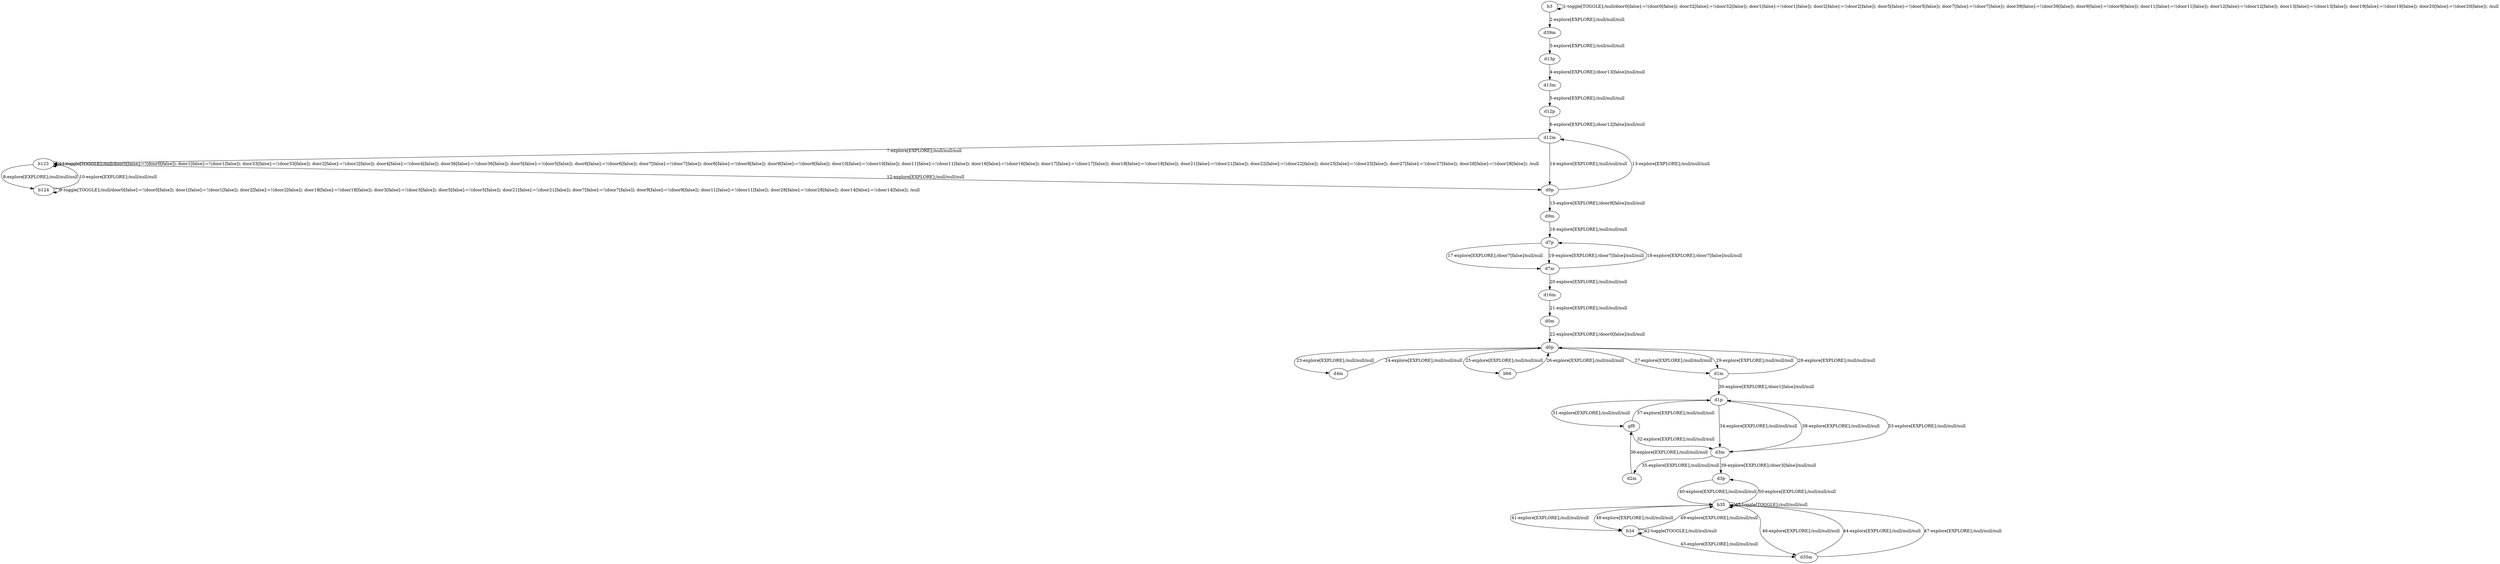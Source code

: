 # Total number of goals covered by this test: 3
# b34 --> b34
# d3p --> b35
# b34 --> d35m

digraph g {
"b3" -> "b3" [label = "1-toggle[TOGGLE];/null/door0[false]:=!(door0[false]); door32[false]:=!(door32[false]); door1[false]:=!(door1[false]); door2[false]:=!(door2[false]); door5[false]:=!(door5[false]); door7[false]:=!(door7[false]); door39[false]:=!(door39[false]); door9[false]:=!(door9[false]); door11[false]:=!(door11[false]); door12[false]:=!(door12[false]); door13[false]:=!(door13[false]); door19[false]:=!(door19[false]); door20[false]:=!(door20[false]); /null"];
"b3" -> "d39m" [label = "2-explore[EXPLORE];/null/null/null"];
"d39m" -> "d13p" [label = "3-explore[EXPLORE];/null/null/null"];
"d13p" -> "d13m" [label = "4-explore[EXPLORE];/door13[false]/null/null"];
"d13m" -> "d12p" [label = "5-explore[EXPLORE];/null/null/null"];
"d12p" -> "d12m" [label = "6-explore[EXPLORE];/door12[false]/null/null"];
"d12m" -> "b123" [label = "7-explore[EXPLORE];/null/null/null"];
"b123" -> "b124" [label = "8-explore[EXPLORE];/null/null/null"];
"b124" -> "b124" [label = "9-toggle[TOGGLE];/null/door0[false]:=!(door0[false]); door1[false]:=!(door1[false]); door2[false]:=!(door2[false]); door18[false]:=!(door18[false]); door3[false]:=!(door3[false]); door5[false]:=!(door5[false]); door21[false]:=!(door21[false]); door7[false]:=!(door7[false]); door9[false]:=!(door9[false]); door11[false]:=!(door11[false]); door28[false]:=!(door28[false]); door14[false]:=!(door14[false]); /null"];
"b124" -> "b123" [label = "10-explore[EXPLORE];/null/null/null"];
"b123" -> "b123" [label = "11-toggle[TOGGLE];/null/door0[false]:=!(door0[false]); door1[false]:=!(door1[false]); door33[false]:=!(door33[false]); door2[false]:=!(door2[false]); door4[false]:=!(door4[false]); door36[false]:=!(door36[false]); door5[false]:=!(door5[false]); door6[false]:=!(door6[false]); door7[false]:=!(door7[false]); door8[false]:=!(door8[false]); door9[false]:=!(door9[false]); door10[false]:=!(door10[false]); door11[false]:=!(door11[false]); door16[false]:=!(door16[false]); door17[false]:=!(door17[false]); door18[false]:=!(door18[false]); door21[false]:=!(door21[false]); door22[false]:=!(door22[false]); door25[false]:=!(door25[false]); door27[false]:=!(door27[false]); door28[false]:=!(door28[false]); /null"];
"b123" -> "d9p" [label = "12-explore[EXPLORE];/null/null/null"];
"d9p" -> "d12m" [label = "13-explore[EXPLORE];/null/null/null"];
"d12m" -> "d9p" [label = "14-explore[EXPLORE];/null/null/null"];
"d9p" -> "d9m" [label = "15-explore[EXPLORE];/door9[false]/null/null"];
"d9m" -> "d7p" [label = "16-explore[EXPLORE];/null/null/null"];
"d7p" -> "d7m" [label = "17-explore[EXPLORE];/door7[false]/null/null"];
"d7m" -> "d7p" [label = "18-explore[EXPLORE];/door7[false]/null/null"];
"d7p" -> "d7m" [label = "19-explore[EXPLORE];/door7[false]/null/null"];
"d7m" -> "d16m" [label = "20-explore[EXPLORE];/null/null/null"];
"d16m" -> "d0m" [label = "21-explore[EXPLORE];/null/null/null"];
"d0m" -> "d0p" [label = "22-explore[EXPLORE];/door0[false]/null/null"];
"d0p" -> "d4m" [label = "23-explore[EXPLORE];/null/null/null"];
"d4m" -> "d0p" [label = "24-explore[EXPLORE];/null/null/null"];
"d0p" -> "b66" [label = "25-explore[EXPLORE];/null/null/null"];
"b66" -> "d0p" [label = "26-explore[EXPLORE];/null/null/null"];
"d0p" -> "d1m" [label = "27-explore[EXPLORE];/null/null/null"];
"d1m" -> "d0p" [label = "28-explore[EXPLORE];/null/null/null"];
"d0p" -> "d1m" [label = "29-explore[EXPLORE];/null/null/null"];
"d1m" -> "d1p" [label = "30-explore[EXPLORE];/door1[false]/null/null"];
"d1p" -> "gf8" [label = "31-explore[EXPLORE];/null/null/null"];
"gf8" -> "d3m" [label = "32-explore[EXPLORE];/null/null/null"];
"d3m" -> "d1p" [label = "33-explore[EXPLORE];/null/null/null"];
"d1p" -> "d3m" [label = "34-explore[EXPLORE];/null/null/null"];
"d3m" -> "d2m" [label = "35-explore[EXPLORE];/null/null/null"];
"d2m" -> "gf8" [label = "36-explore[EXPLORE];/null/null/null"];
"gf8" -> "d1p" [label = "37-explore[EXPLORE];/null/null/null"];
"d1p" -> "d3m" [label = "38-explore[EXPLORE];/null/null/null"];
"d3m" -> "d3p" [label = "39-explore[EXPLORE];/door3[false]/null/null"];
"d3p" -> "b35" [label = "40-explore[EXPLORE];/null/null/null"];
"b35" -> "b34" [label = "41-explore[EXPLORE];/null/null/null"];
"b34" -> "b34" [label = "42-toggle[TOGGLE];/null/null/null"];
"b34" -> "d35m" [label = "43-explore[EXPLORE];/null/null/null"];
"d35m" -> "b35" [label = "44-explore[EXPLORE];/null/null/null"];
"b35" -> "b35" [label = "45-toggle[TOGGLE];/null/null/null"];
"b35" -> "d35m" [label = "46-explore[EXPLORE];/null/null/null"];
"d35m" -> "b35" [label = "47-explore[EXPLORE];/null/null/null"];
"b35" -> "b34" [label = "48-explore[EXPLORE];/null/null/null"];
"b34" -> "b35" [label = "49-explore[EXPLORE];/null/null/null"];
"b35" -> "d3p" [label = "50-explore[EXPLORE];/null/null/null"];
}